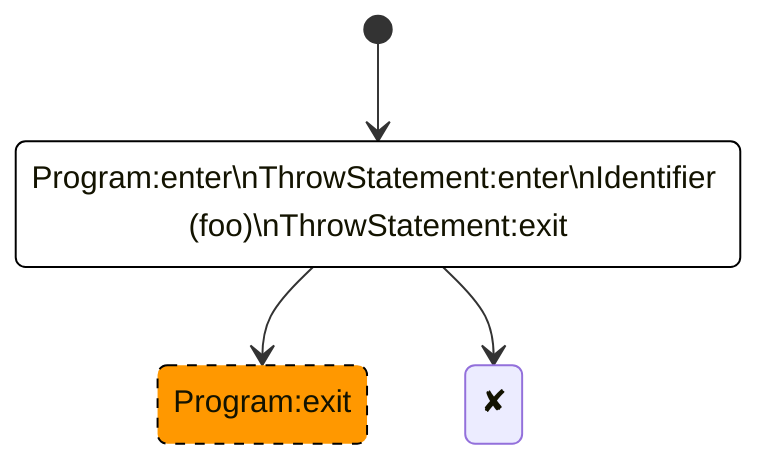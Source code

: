 stateDiagram-v2
classDef common fill: white, stroke: black
class s1_1, s1_2 common
classDef unreachable fill: #FF9800, stroke-dasharray: 5 5
class s1_2 unreachable
classDef thrown fill: none, stroke: none
state "Program:enter\nThrowStatement:enter\nIdentifier (foo)\nThrowStatement:exit" as s1_1
state "Program:exit" as s1_2
thrown:::thrown: ✘
[*] --> s1_1
s1_1 --> s1_2
s1_1 --> thrown